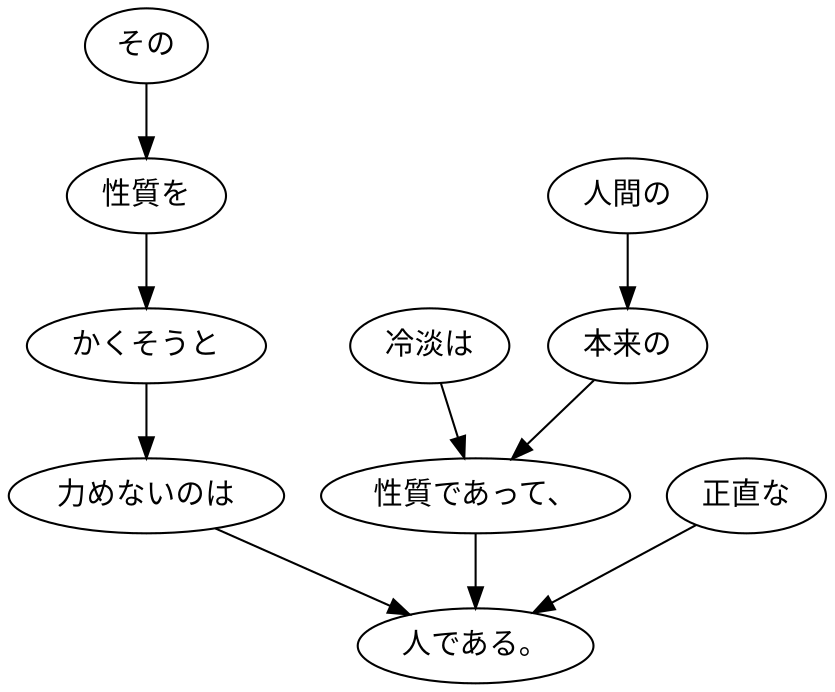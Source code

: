 digraph graph7369 {
	node0 [label="冷淡は"];
	node1 [label="人間の"];
	node2 [label="本来の"];
	node3 [label="性質であって、"];
	node4 [label="その"];
	node5 [label="性質を"];
	node6 [label="かくそうと"];
	node7 [label="力めないのは"];
	node8 [label="正直な"];
	node9 [label="人である。"];
	node0 -> node3;
	node1 -> node2;
	node2 -> node3;
	node3 -> node9;
	node4 -> node5;
	node5 -> node6;
	node6 -> node7;
	node7 -> node9;
	node8 -> node9;
}
